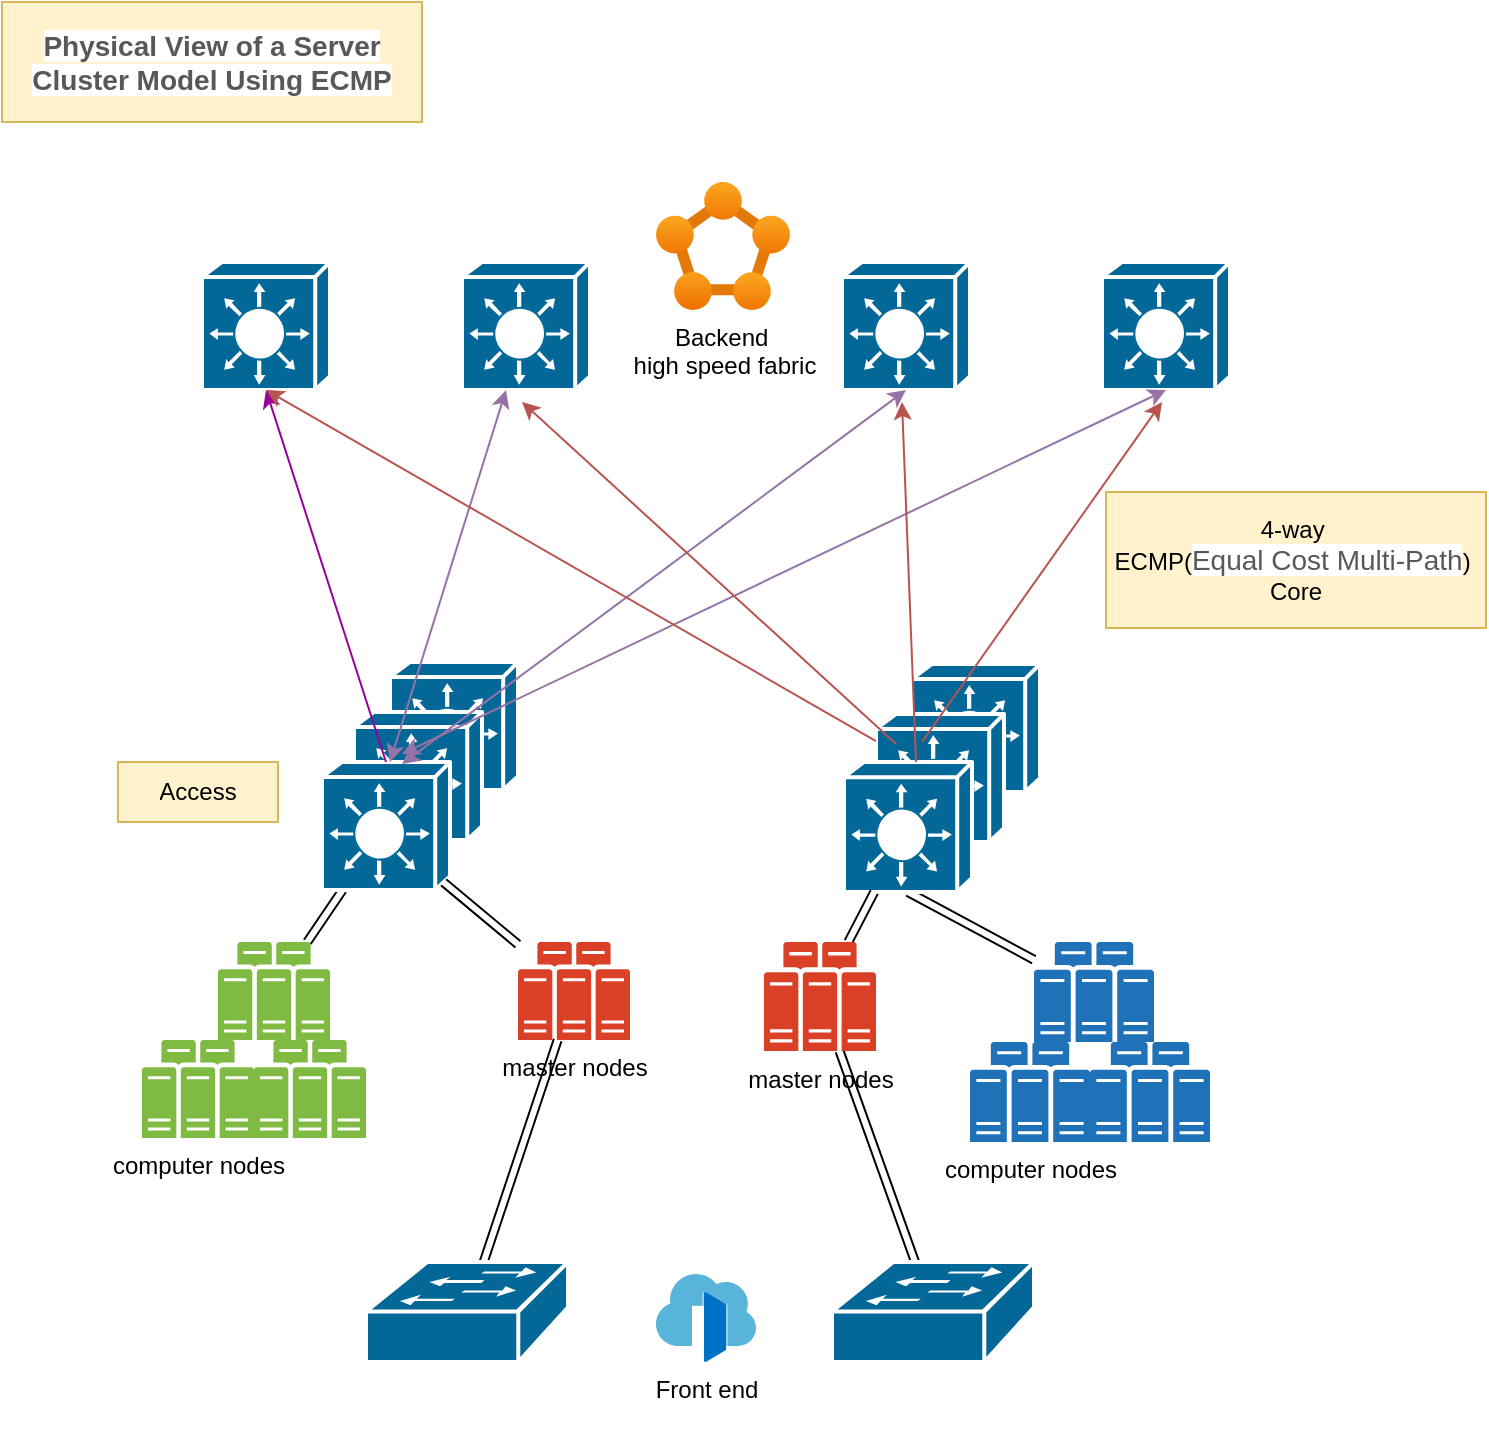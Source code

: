 <mxfile version="24.5.2" type="github">
  <diagram id="6a731a19-8d31-9384-78a2-239565b7b9f0" name="Page-1">
    <mxGraphModel dx="1224" dy="738" grid="1" gridSize="10" guides="1" tooltips="1" connect="1" arrows="1" fold="1" page="1" pageScale="1" pageWidth="827" pageHeight="1169" background="none" math="0" shadow="0">
      <root>
        <mxCell id="0" />
        <mxCell id="1" parent="0" />
        <mxCell id="5XrPmiacQ2J8eGIi3jUt-2283" style="rounded=0;orthogonalLoop=1;jettySize=auto;html=1;shape=link;" edge="1" parent="1" source="5XrPmiacQ2J8eGIi3jUt-2292" target="5XrPmiacQ2J8eGIi3jUt-2262">
          <mxGeometry relative="1" as="geometry">
            <mxPoint x="205.842" y="490" as="sourcePoint" />
          </mxGeometry>
        </mxCell>
        <mxCell id="5XrPmiacQ2J8eGIi3jUt-2257" value="&lt;span style=&quot;color: rgb(88, 88, 91); font-family: CiscoSans, Arial, sans-serif; font-size: 14px; font-weight: 700; text-align: left; background-color: rgb(255, 255, 255);&quot;&gt;Physical View of a Server Cluster Model Using ECMP&lt;/span&gt;" style="text;html=1;strokeColor=#d6b656;fillColor=#fff2cc;align=center;verticalAlign=middle;whiteSpace=wrap;overflow=hidden;" vertex="1" parent="1">
          <mxGeometry x="20" y="10" width="210" height="60" as="geometry" />
        </mxCell>
        <mxCell id="5XrPmiacQ2J8eGIi3jUt-2258" value="" style="shape=mxgraph.cisco.switches.layer_3_switch;sketch=0;html=1;pointerEvents=1;dashed=0;fillColor=#036897;strokeColor=#ffffff;strokeWidth=2;verticalLabelPosition=bottom;verticalAlign=top;align=center;outlineConnect=0;" vertex="1" parent="1">
          <mxGeometry x="120" y="140" width="64" height="64" as="geometry" />
        </mxCell>
        <mxCell id="5XrPmiacQ2J8eGIi3jUt-2259" value="" style="shape=mxgraph.cisco.switches.layer_3_switch;sketch=0;html=1;pointerEvents=1;dashed=0;fillColor=#036897;strokeColor=#ffffff;strokeWidth=2;verticalLabelPosition=bottom;verticalAlign=top;align=center;outlineConnect=0;" vertex="1" parent="1">
          <mxGeometry x="250" y="140" width="64" height="64" as="geometry" />
        </mxCell>
        <mxCell id="5XrPmiacQ2J8eGIi3jUt-2260" value="" style="shape=mxgraph.cisco.switches.layer_3_switch;sketch=0;html=1;pointerEvents=1;dashed=0;fillColor=#036897;strokeColor=#ffffff;strokeWidth=2;verticalLabelPosition=bottom;verticalAlign=top;align=center;outlineConnect=0;" vertex="1" parent="1">
          <mxGeometry x="440" y="140" width="64" height="64" as="geometry" />
        </mxCell>
        <mxCell id="5XrPmiacQ2J8eGIi3jUt-2261" value="" style="shape=mxgraph.cisco.switches.layer_3_switch;sketch=0;html=1;pointerEvents=1;dashed=0;fillColor=#036897;strokeColor=#ffffff;strokeWidth=2;verticalLabelPosition=bottom;verticalAlign=top;align=center;outlineConnect=0;" vertex="1" parent="1">
          <mxGeometry x="570" y="140" width="64" height="64" as="geometry" />
        </mxCell>
        <mxCell id="5XrPmiacQ2J8eGIi3jUt-2264" value="" style="shape=mxgraph.cisco.switches.layer_3_switch;sketch=0;html=1;pointerEvents=1;dashed=0;fillColor=#036897;strokeColor=#ffffff;strokeWidth=2;verticalLabelPosition=bottom;verticalAlign=top;align=center;outlineConnect=0;" vertex="1" parent="1">
          <mxGeometry x="214" y="340" width="64" height="64" as="geometry" />
        </mxCell>
        <mxCell id="5XrPmiacQ2J8eGIi3jUt-2263" value="" style="shape=mxgraph.cisco.switches.layer_3_switch;sketch=0;html=1;pointerEvents=1;dashed=0;fillColor=#036897;strokeColor=#ffffff;strokeWidth=2;verticalLabelPosition=bottom;verticalAlign=top;align=center;outlineConnect=0;" vertex="1" parent="1">
          <mxGeometry x="196" y="365" width="64" height="64" as="geometry" />
        </mxCell>
        <mxCell id="5XrPmiacQ2J8eGIi3jUt-2262" value="" style="shape=mxgraph.cisco.switches.layer_3_switch;sketch=0;html=1;pointerEvents=1;dashed=0;fillColor=#036897;strokeColor=#ffffff;strokeWidth=2;verticalLabelPosition=bottom;verticalAlign=top;align=center;outlineConnect=0;" vertex="1" parent="1">
          <mxGeometry x="180" y="390" width="64" height="64" as="geometry" />
        </mxCell>
        <mxCell id="5XrPmiacQ2J8eGIi3jUt-2274" style="edgeStyle=orthogonalEdgeStyle;rounded=0;orthogonalLoop=1;jettySize=auto;html=1;" edge="1" parent="1" source="5XrPmiacQ2J8eGIi3jUt-2266" target="5XrPmiacQ2J8eGIi3jUt-2267">
          <mxGeometry relative="1" as="geometry" />
        </mxCell>
        <mxCell id="5XrPmiacQ2J8eGIi3jUt-2266" value="" style="shape=mxgraph.cisco.switches.layer_3_switch;sketch=0;html=1;pointerEvents=1;dashed=0;fillColor=#036897;strokeColor=#ffffff;strokeWidth=2;verticalLabelPosition=bottom;verticalAlign=top;align=center;outlineConnect=0;" vertex="1" parent="1">
          <mxGeometry x="475" y="341" width="64" height="64" as="geometry" />
        </mxCell>
        <mxCell id="5XrPmiacQ2J8eGIi3jUt-2267" value="" style="shape=mxgraph.cisco.switches.layer_3_switch;sketch=0;html=1;pointerEvents=1;dashed=0;fillColor=#036897;strokeColor=#ffffff;strokeWidth=2;verticalLabelPosition=bottom;verticalAlign=top;align=center;outlineConnect=0;" vertex="1" parent="1">
          <mxGeometry x="457" y="366" width="64" height="64" as="geometry" />
        </mxCell>
        <mxCell id="5XrPmiacQ2J8eGIi3jUt-2289" style="rounded=0;orthogonalLoop=1;jettySize=auto;html=1;exitX=0.5;exitY=1;exitDx=0;exitDy=0;exitPerimeter=0;shape=link;" edge="1" parent="1" source="5XrPmiacQ2J8eGIi3jUt-2268" target="5XrPmiacQ2J8eGIi3jUt-2287">
          <mxGeometry relative="1" as="geometry" />
        </mxCell>
        <mxCell id="5XrPmiacQ2J8eGIi3jUt-2268" value="" style="shape=mxgraph.cisco.switches.layer_3_switch;sketch=0;html=1;pointerEvents=1;dashed=0;fillColor=#036897;strokeColor=#ffffff;strokeWidth=2;verticalLabelPosition=bottom;verticalAlign=top;align=center;outlineConnect=0;" vertex="1" parent="1">
          <mxGeometry x="441" y="390" width="64" height="65" as="geometry" />
        </mxCell>
        <mxCell id="5XrPmiacQ2J8eGIi3jUt-2269" style="rounded=0;orthogonalLoop=1;jettySize=auto;html=1;exitX=0.5;exitY=0;exitDx=0;exitDy=0;exitPerimeter=0;entryX=0.5;entryY=1;entryDx=0;entryDy=0;entryPerimeter=0;strokeColor=#990099;" edge="1" parent="1" source="5XrPmiacQ2J8eGIi3jUt-2262" target="5XrPmiacQ2J8eGIi3jUt-2258">
          <mxGeometry relative="1" as="geometry" />
        </mxCell>
        <mxCell id="5XrPmiacQ2J8eGIi3jUt-2270" value="" style="endArrow=classic;startArrow=classic;html=1;rounded=0;fillColor=#e1d5e7;strokeColor=#9673a6;" edge="1" parent="1" target="5XrPmiacQ2J8eGIi3jUt-2259">
          <mxGeometry width="50" height="50" relative="1" as="geometry">
            <mxPoint x="214" y="390" as="sourcePoint" />
            <mxPoint x="264" y="340" as="targetPoint" />
          </mxGeometry>
        </mxCell>
        <mxCell id="5XrPmiacQ2J8eGIi3jUt-2271" value="" style="endArrow=classic;startArrow=classic;html=1;rounded=0;entryX=0.5;entryY=1;entryDx=0;entryDy=0;entryPerimeter=0;fillColor=#e1d5e7;strokeColor=#9673a6;" edge="1" parent="1" target="5XrPmiacQ2J8eGIi3jUt-2260">
          <mxGeometry width="50" height="50" relative="1" as="geometry">
            <mxPoint x="220" y="391" as="sourcePoint" />
            <mxPoint x="278" y="205" as="targetPoint" />
          </mxGeometry>
        </mxCell>
        <mxCell id="5XrPmiacQ2J8eGIi3jUt-2272" value="" style="endArrow=classic;startArrow=classic;html=1;rounded=0;entryX=0.5;entryY=1;entryDx=0;entryDy=0;entryPerimeter=0;fillColor=#e1d5e7;strokeColor=#9673a6;" edge="1" parent="1" target="5XrPmiacQ2J8eGIi3jUt-2261">
          <mxGeometry width="50" height="50" relative="1" as="geometry">
            <mxPoint x="220" y="386" as="sourcePoint" />
            <mxPoint x="278" y="200" as="targetPoint" />
          </mxGeometry>
        </mxCell>
        <mxCell id="5XrPmiacQ2J8eGIi3jUt-2273" style="rounded=0;orthogonalLoop=1;jettySize=auto;html=1;entryX=0.5;entryY=1;entryDx=0;entryDy=0;entryPerimeter=0;strokeColor=#b85450;fillColor=#f8cecc;" edge="1" parent="1" source="5XrPmiacQ2J8eGIi3jUt-2267" target="5XrPmiacQ2J8eGIi3jUt-2258">
          <mxGeometry relative="1" as="geometry" />
        </mxCell>
        <mxCell id="5XrPmiacQ2J8eGIi3jUt-2275" style="rounded=0;orthogonalLoop=1;jettySize=auto;html=1;fillColor=#f8cecc;strokeColor=#b85450;" edge="1" parent="1">
          <mxGeometry relative="1" as="geometry">
            <mxPoint x="467" y="381" as="sourcePoint" />
            <mxPoint x="280" y="210" as="targetPoint" />
          </mxGeometry>
        </mxCell>
        <mxCell id="5XrPmiacQ2J8eGIi3jUt-2276" style="rounded=0;orthogonalLoop=1;jettySize=auto;html=1;fillColor=#f8cecc;strokeColor=#b85450;" edge="1" parent="1">
          <mxGeometry relative="1" as="geometry">
            <mxPoint x="477" y="390" as="sourcePoint" />
            <mxPoint x="470" y="210" as="targetPoint" />
          </mxGeometry>
        </mxCell>
        <mxCell id="5XrPmiacQ2J8eGIi3jUt-2277" style="rounded=0;orthogonalLoop=1;jettySize=auto;html=1;fillColor=#f8cecc;strokeColor=#b85450;" edge="1" parent="1">
          <mxGeometry relative="1" as="geometry">
            <mxPoint x="480" y="380" as="sourcePoint" />
            <mxPoint x="600" y="210" as="targetPoint" />
          </mxGeometry>
        </mxCell>
        <mxCell id="5XrPmiacQ2J8eGIi3jUt-2278" value="4-way&amp;nbsp;&lt;br&gt;ECMP(&lt;span style=&quot;color: rgb(88, 88, 91); font-family: CiscoSans, Arial, sans-serif; font-size: 14px; text-align: start; text-indent: -10px; background-color: rgb(255, 255, 255);&quot;&gt;Equal Cost Multi-Path&lt;/span&gt;)&amp;nbsp;&lt;br&gt;Core" style="text;html=1;strokeColor=#d6b656;fillColor=#fff2cc;align=center;verticalAlign=middle;whiteSpace=wrap;overflow=hidden;" vertex="1" parent="1">
          <mxGeometry x="572" y="255" width="190" height="68" as="geometry" />
        </mxCell>
        <mxCell id="5XrPmiacQ2J8eGIi3jUt-2279" value="Backend&amp;nbsp;&lt;div&gt;high speed fabric&lt;div&gt;&lt;br&gt;&lt;/div&gt;&lt;/div&gt;" style="image;aspect=fixed;html=1;points=[];align=center;fontSize=12;image=img/lib/azure2/compute/Service_Fabric_Clusters.svg;" vertex="1" parent="1">
          <mxGeometry x="347" y="100" width="67" height="64" as="geometry" />
        </mxCell>
        <mxCell id="5XrPmiacQ2J8eGIi3jUt-2299" style="rounded=0;orthogonalLoop=1;jettySize=auto;html=1;shape=link;" edge="1" parent="1" source="5XrPmiacQ2J8eGIi3jUt-2284" target="5XrPmiacQ2J8eGIi3jUt-2297">
          <mxGeometry relative="1" as="geometry" />
        </mxCell>
        <mxCell id="5XrPmiacQ2J8eGIi3jUt-2284" value="master nodes" style="sketch=0;pointerEvents=1;shadow=0;dashed=0;html=1;strokeColor=none;fillColor=#505050;labelPosition=center;verticalLabelPosition=bottom;verticalAlign=top;outlineConnect=0;align=center;shape=mxgraph.office.servers.server_farm;fillColor=#DA4026;" vertex="1" parent="1">
          <mxGeometry x="278" y="480" width="56" height="49" as="geometry" />
        </mxCell>
        <mxCell id="5XrPmiacQ2J8eGIi3jUt-2290" style="rounded=0;orthogonalLoop=1;jettySize=auto;html=1;shape=link;" edge="1" parent="1" source="5XrPmiacQ2J8eGIi3jUt-2285" target="5XrPmiacQ2J8eGIi3jUt-2268">
          <mxGeometry relative="1" as="geometry" />
        </mxCell>
        <mxCell id="5XrPmiacQ2J8eGIi3jUt-2300" style="rounded=0;orthogonalLoop=1;jettySize=auto;html=1;shape=link;" edge="1" parent="1" source="5XrPmiacQ2J8eGIi3jUt-2285" target="5XrPmiacQ2J8eGIi3jUt-2298">
          <mxGeometry relative="1" as="geometry" />
        </mxCell>
        <mxCell id="5XrPmiacQ2J8eGIi3jUt-2285" value="master nodes" style="sketch=0;pointerEvents=1;shadow=0;dashed=0;html=1;strokeColor=none;fillColor=#505050;labelPosition=center;verticalLabelPosition=bottom;verticalAlign=top;outlineConnect=0;align=center;shape=mxgraph.office.servers.server_farm;fillColor=#DA4026;" vertex="1" parent="1">
          <mxGeometry x="401" y="480" width="56" height="54.5" as="geometry" />
        </mxCell>
        <mxCell id="5XrPmiacQ2J8eGIi3jUt-2286" value="computer nodes" style="sketch=0;pointerEvents=1;shadow=0;dashed=0;html=1;strokeColor=none;labelPosition=center;verticalLabelPosition=bottom;verticalAlign=top;outlineConnect=0;align=center;shape=mxgraph.office.servers.physical_host_farm;fillColor=#2072B8;" vertex="1" parent="1">
          <mxGeometry x="504" y="530" width="60" height="50" as="geometry" />
        </mxCell>
        <mxCell id="5XrPmiacQ2J8eGIi3jUt-2287" value="" style="sketch=0;pointerEvents=1;shadow=0;dashed=0;html=1;strokeColor=none;labelPosition=center;verticalLabelPosition=bottom;verticalAlign=top;outlineConnect=0;align=center;shape=mxgraph.office.servers.physical_host_farm;fillColor=#2072B8;" vertex="1" parent="1">
          <mxGeometry x="536" y="480" width="60" height="50" as="geometry" />
        </mxCell>
        <mxCell id="5XrPmiacQ2J8eGIi3jUt-2288" value="" style="sketch=0;pointerEvents=1;shadow=0;dashed=0;html=1;strokeColor=none;labelPosition=center;verticalLabelPosition=bottom;verticalAlign=top;outlineConnect=0;align=center;shape=mxgraph.office.servers.physical_host_farm;fillColor=#2072B8;" vertex="1" parent="1">
          <mxGeometry x="564" y="530" width="60" height="50" as="geometry" />
        </mxCell>
        <mxCell id="5XrPmiacQ2J8eGIi3jUt-2291" style="rounded=0;orthogonalLoop=1;jettySize=auto;html=1;entryX=0.95;entryY=0.94;entryDx=0;entryDy=0;entryPerimeter=0;shape=link;" edge="1" parent="1" source="5XrPmiacQ2J8eGIi3jUt-2284" target="5XrPmiacQ2J8eGIi3jUt-2262">
          <mxGeometry relative="1" as="geometry" />
        </mxCell>
        <mxCell id="5XrPmiacQ2J8eGIi3jUt-2292" value="" style="sketch=0;pointerEvents=1;shadow=0;dashed=0;html=1;strokeColor=none;fillColor=#505050;labelPosition=center;verticalLabelPosition=bottom;verticalAlign=top;outlineConnect=0;align=center;shape=mxgraph.office.servers.server_farm;fillColor=#7FBA42;" vertex="1" parent="1">
          <mxGeometry x="128" y="480" width="56" height="49" as="geometry" />
        </mxCell>
        <mxCell id="5XrPmiacQ2J8eGIi3jUt-2293" value="computer nodes" style="sketch=0;pointerEvents=1;shadow=0;dashed=0;html=1;strokeColor=none;fillColor=#505050;labelPosition=center;verticalLabelPosition=bottom;verticalAlign=top;outlineConnect=0;align=center;shape=mxgraph.office.servers.server_farm;fillColor=#7FBA42;" vertex="1" parent="1">
          <mxGeometry x="90" y="529" width="56" height="49" as="geometry" />
        </mxCell>
        <mxCell id="5XrPmiacQ2J8eGIi3jUt-2294" value="" style="sketch=0;pointerEvents=1;shadow=0;dashed=0;html=1;strokeColor=none;fillColor=#505050;labelPosition=center;verticalLabelPosition=bottom;verticalAlign=top;outlineConnect=0;align=center;shape=mxgraph.office.servers.server_farm;fillColor=#7FBA42;" vertex="1" parent="1">
          <mxGeometry x="146" y="529" width="56" height="49" as="geometry" />
        </mxCell>
        <mxCell id="5XrPmiacQ2J8eGIi3jUt-2297" value="" style="shape=mxgraph.cisco.switches.workgroup_switch;sketch=0;html=1;pointerEvents=1;dashed=0;fillColor=#036897;strokeColor=#ffffff;strokeWidth=2;verticalLabelPosition=bottom;verticalAlign=top;align=center;outlineConnect=0;" vertex="1" parent="1">
          <mxGeometry x="202" y="640" width="101" height="50" as="geometry" />
        </mxCell>
        <mxCell id="5XrPmiacQ2J8eGIi3jUt-2298" value="" style="shape=mxgraph.cisco.switches.workgroup_switch;sketch=0;html=1;pointerEvents=1;dashed=0;fillColor=#036897;strokeColor=#ffffff;strokeWidth=2;verticalLabelPosition=bottom;verticalAlign=top;align=center;outlineConnect=0;" vertex="1" parent="1">
          <mxGeometry x="435" y="640" width="101" height="50" as="geometry" />
        </mxCell>
        <mxCell id="5XrPmiacQ2J8eGIi3jUt-2301" value="Front end&lt;div&gt;&lt;div&gt;&lt;br&gt;&lt;/div&gt;&lt;/div&gt;" style="image;sketch=0;aspect=fixed;html=1;points=[];align=center;fontSize=12;image=img/lib/mscae/Front_Doors.svg;" vertex="1" parent="1">
          <mxGeometry x="347" y="646" width="50" height="44" as="geometry" />
        </mxCell>
        <mxCell id="5XrPmiacQ2J8eGIi3jUt-2302" value="Access" style="text;html=1;strokeColor=#d6b656;fillColor=#fff2cc;align=center;verticalAlign=middle;whiteSpace=wrap;overflow=hidden;" vertex="1" parent="1">
          <mxGeometry x="78" y="390" width="80" height="30" as="geometry" />
        </mxCell>
      </root>
    </mxGraphModel>
  </diagram>
</mxfile>
